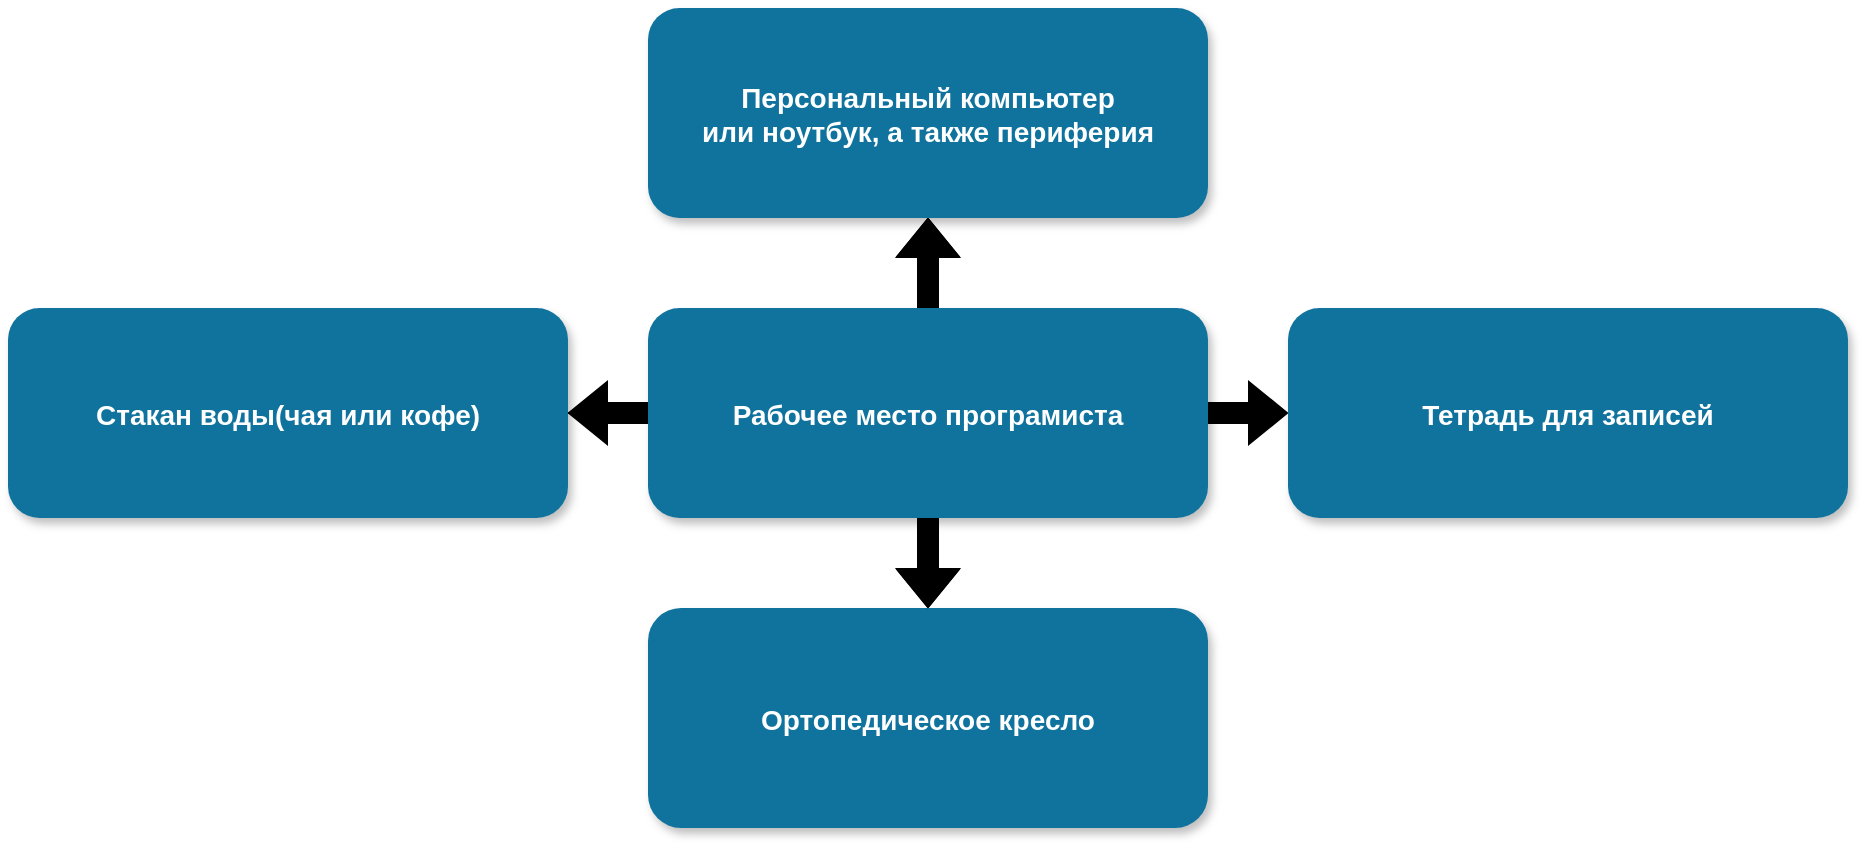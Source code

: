 <mxfile version="20.8.20" type="device"><diagram name="Page-1" id="97916047-d0de-89f5-080d-49f4d83e522f"><mxGraphModel dx="1041" dy="478" grid="1" gridSize="10" guides="1" tooltips="1" connect="1" arrows="1" fold="1" page="1" pageScale="1.5" pageWidth="1169" pageHeight="827" background="none" math="0" shadow="0"><root><mxCell id="0"/><mxCell id="1" parent="0"/><mxCell id="2" value="Рабочее место програмиста" style="rounded=1;fillColor=#10739E;strokeColor=none;shadow=1;gradientColor=none;fontStyle=1;fontColor=#FFFFFF;fontSize=14;" parent="1" vertex="1"><mxGeometry x="480" y="280" width="280" height="105" as="geometry"/></mxCell><mxCell id="3" value="Ортопедическое кресло" style="rounded=1;fillColor=#10739E;strokeColor=none;shadow=1;gradientColor=none;fontStyle=1;fontColor=#FFFFFF;fontSize=14;" parent="1" vertex="1"><mxGeometry x="480" y="430" width="280" height="110" as="geometry"/></mxCell><mxCell id="TYn0cIHjhJH4jZ3JJhy5-62" value="" style="endArrow=classic;html=1;rounded=0;fillColor=#000000;shape=flexArrow;exitX=1;exitY=0.5;exitDx=0;exitDy=0;entryX=0;entryY=0.5;entryDx=0;entryDy=0;" parent="1" source="2" target="TYn0cIHjhJH4jZ3JJhy5-63" edge="1"><mxGeometry width="50" height="50" relative="1" as="geometry"><mxPoint x="920" y="410" as="sourcePoint"/><mxPoint x="1110" y="330" as="targetPoint"/></mxGeometry></mxCell><mxCell id="TYn0cIHjhJH4jZ3JJhy5-63" value="Тетрадь для записей" style="rounded=1;fillColor=#10739E;strokeColor=none;shadow=1;gradientColor=none;fontStyle=1;fontColor=#FFFFFF;fontSize=14;" parent="1" vertex="1"><mxGeometry x="800" y="280" width="280" height="105" as="geometry"/></mxCell><mxCell id="TYn0cIHjhJH4jZ3JJhy5-71" value="" style="edgeStyle=elbowEdgeStyle;elbow=vertical;endArrow=classic;html=1;rounded=0;fillColor=#000000;shape=flexArrow;exitX=0.5;exitY=1;exitDx=0;exitDy=0;entryX=0.5;entryY=0;entryDx=0;entryDy=0;" parent="1" source="2" target="3" edge="1"><mxGeometry width="50" height="50" relative="1" as="geometry"><mxPoint x="950" y="580" as="sourcePoint"/><mxPoint x="1000" y="530" as="targetPoint"/></mxGeometry></mxCell><mxCell id="TYn0cIHjhJH4jZ3JJhy5-73" value="" style="endArrow=classic;html=1;rounded=0;fillColor=#000000;shape=flexArrow;exitX=0;exitY=0.5;exitDx=0;exitDy=0;entryX=1;entryY=0.5;entryDx=0;entryDy=0;" parent="1" source="2" target="TYn0cIHjhJH4jZ3JJhy5-74" edge="1"><mxGeometry width="50" height="50" relative="1" as="geometry"><mxPoint x="-340" y="335" as="sourcePoint"/><mxPoint x="-120" y="335" as="targetPoint"/></mxGeometry></mxCell><mxCell id="Cz114DHb_KF7ZX4Vu9ED-27" value="" style="edgeStyle=orthogonalEdgeStyle;rounded=0;orthogonalLoop=1;jettySize=auto;html=1;" parent="1" source="TYn0cIHjhJH4jZ3JJhy5-74" target="2" edge="1"><mxGeometry relative="1" as="geometry"/></mxCell><mxCell id="TYn0cIHjhJH4jZ3JJhy5-74" value="Стакан воды(чая или кофе)" style="rounded=1;fillColor=#10739E;strokeColor=none;shadow=1;gradientColor=none;fontStyle=1;fontColor=#FFFFFF;fontSize=14;" parent="1" vertex="1"><mxGeometry x="160" y="280" width="280" height="105" as="geometry"/></mxCell><mxCell id="HOgulgYqIg5gLHedzZ4e-48" value="" style="edgeStyle=elbowEdgeStyle;elbow=vertical;endArrow=classic;html=1;rounded=0;fillColor=#000000;shape=flexArrow;exitX=0.5;exitY=0;exitDx=0;exitDy=0;entryX=0.5;entryY=1;entryDx=0;entryDy=0;" parent="1" source="2" target="HOgulgYqIg5gLHedzZ4e-49" edge="1"><mxGeometry width="50" height="50" relative="1" as="geometry"><mxPoint x="800" y="310" as="sourcePoint"/><mxPoint x="600" y="240" as="targetPoint"/></mxGeometry></mxCell><mxCell id="HOgulgYqIg5gLHedzZ4e-49" value="Персональный компьютер&#10;или ноутбук, а также периферия" style="rounded=1;fillColor=#10739E;strokeColor=none;shadow=1;gradientColor=none;fontStyle=1;fontColor=#FFFFFF;fontSize=14;" parent="1" vertex="1"><mxGeometry x="480" y="130" width="280" height="105" as="geometry"/></mxCell></root></mxGraphModel></diagram></mxfile>